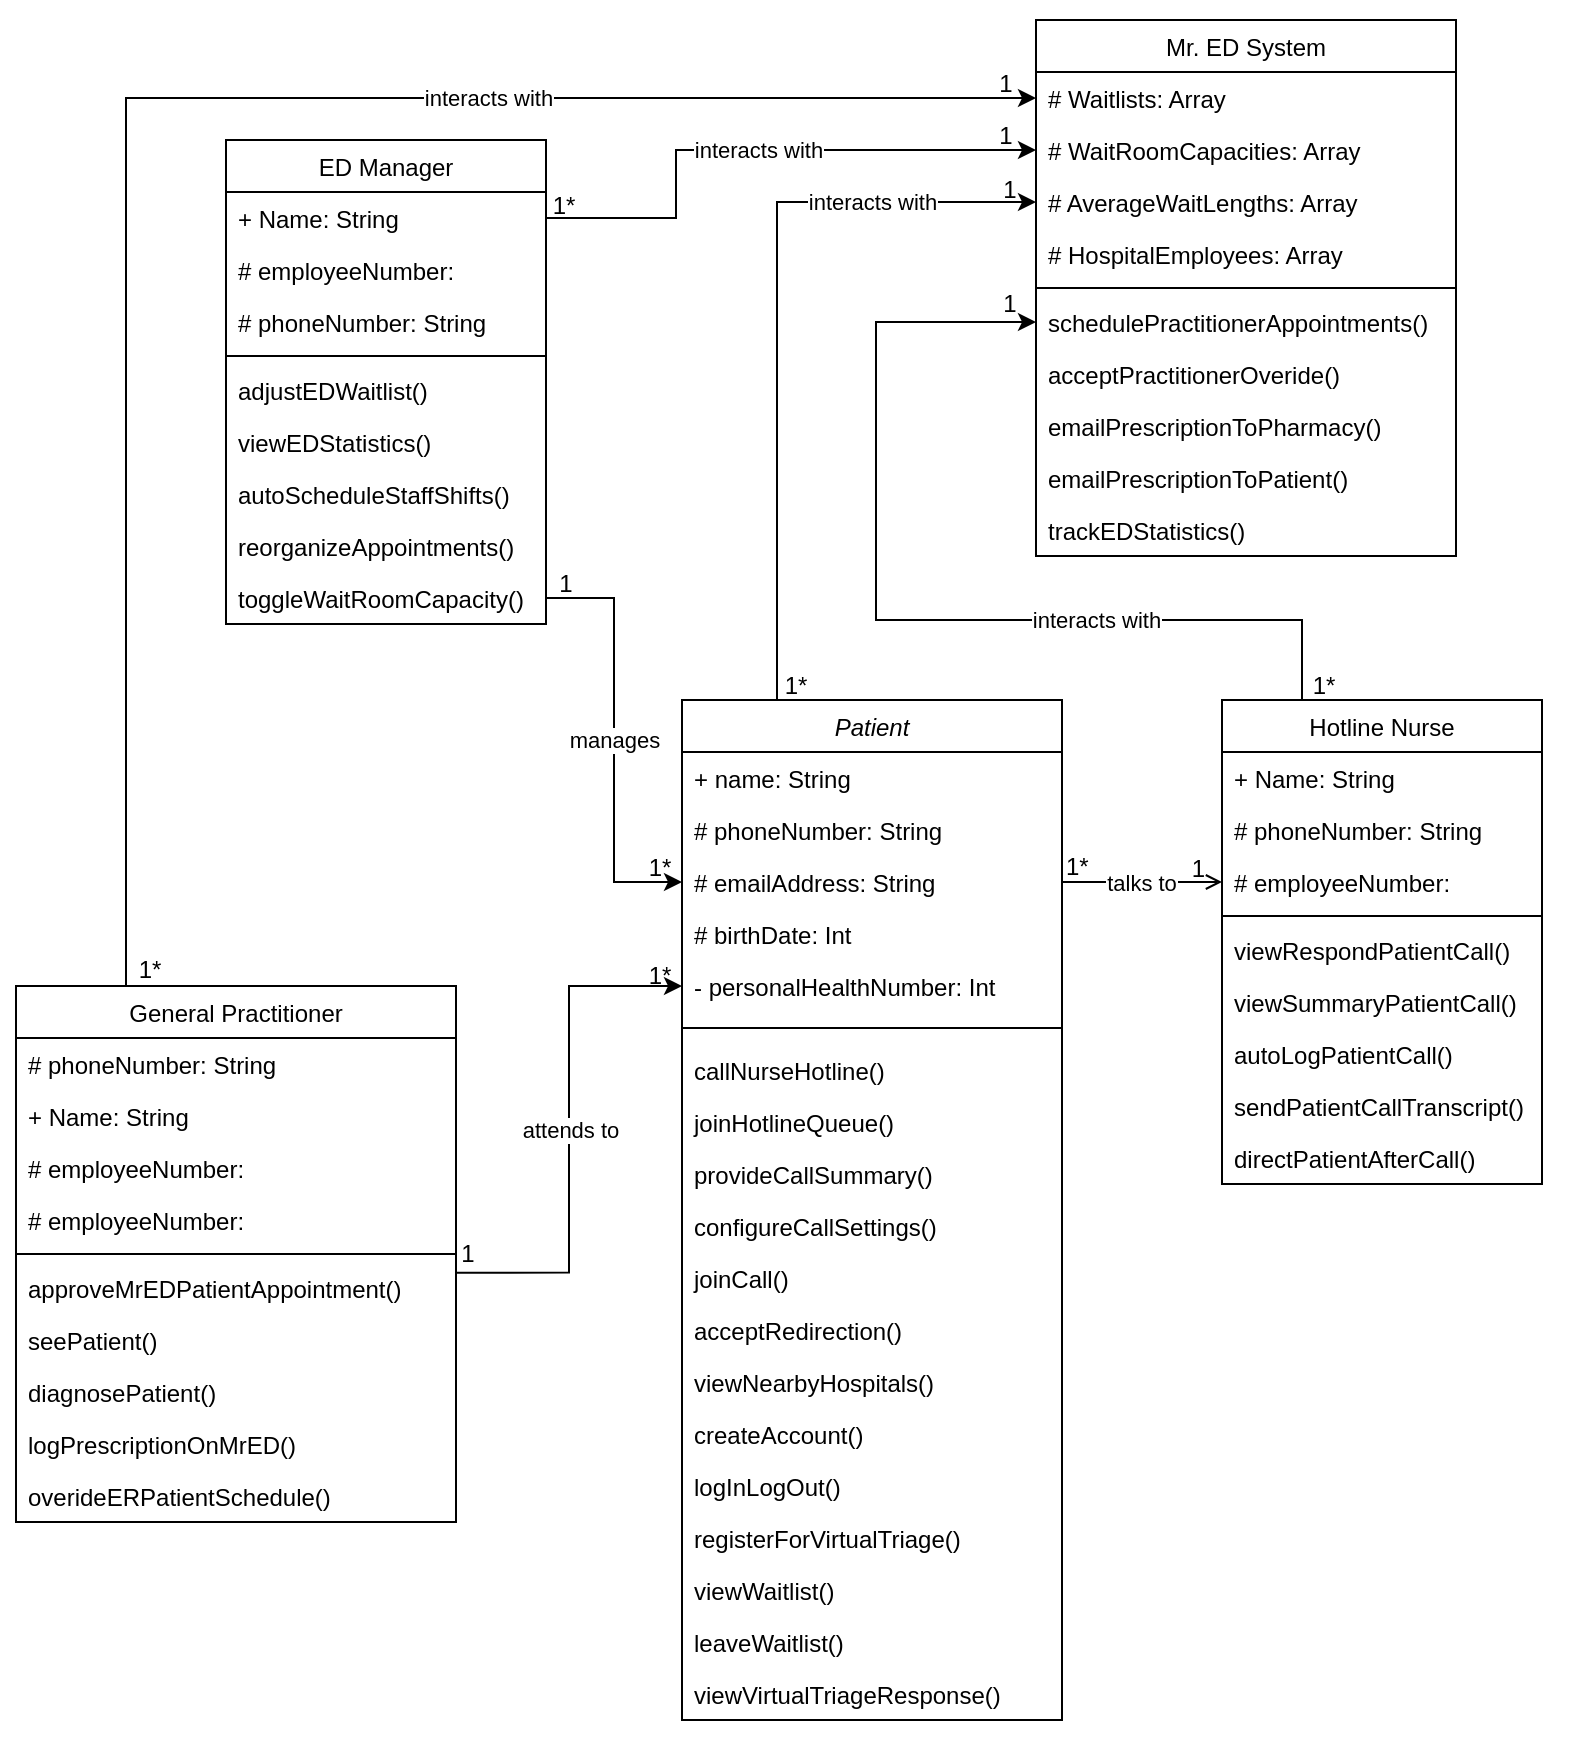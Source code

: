 <mxfile version="24.7.17">
  <diagram id="C5RBs43oDa-KdzZeNtuy" name="Page-1">
    <mxGraphModel dx="1194" dy="766" grid="1" gridSize="10" guides="1" tooltips="1" connect="1" arrows="1" fold="1" page="1" pageScale="1" pageWidth="827" pageHeight="1169" background="#ffffff" math="0" shadow="0">
      <root>
        <mxCell id="WIyWlLk6GJQsqaUBKTNV-0" />
        <mxCell id="WIyWlLk6GJQsqaUBKTNV-1" parent="WIyWlLk6GJQsqaUBKTNV-0" />
        <mxCell id="zkfFHV4jXpPFQw0GAbJ--26" value="talks to" style="endArrow=open;shadow=0;strokeWidth=1;rounded=0;curved=0;endFill=1;edgeStyle=elbowEdgeStyle;elbow=vertical;entryX=0;entryY=0.5;entryDx=0;entryDy=0;exitX=1;exitY=0.5;exitDx=0;exitDy=0;" parent="WIyWlLk6GJQsqaUBKTNV-1" source="zkfFHV4jXpPFQw0GAbJ--3" target="zkfFHV4jXpPFQw0GAbJ--20" edge="1">
          <mxGeometry x="-0.002" relative="1" as="geometry">
            <mxPoint x="450" y="380.151" as="sourcePoint" />
            <mxPoint x="530" y="380" as="targetPoint" />
            <mxPoint as="offset" />
          </mxGeometry>
        </mxCell>
        <mxCell id="zkfFHV4jXpPFQw0GAbJ--27" value="1*" style="resizable=0;align=left;verticalAlign=bottom;labelBackgroundColor=none;fontSize=12;" parent="zkfFHV4jXpPFQw0GAbJ--26" connectable="0" vertex="1">
          <mxGeometry x="-1" relative="1" as="geometry">
            <mxPoint y="1" as="offset" />
          </mxGeometry>
        </mxCell>
        <mxCell id="zkfFHV4jXpPFQw0GAbJ--28" value="1" style="resizable=0;align=right;verticalAlign=bottom;labelBackgroundColor=none;fontSize=12;" parent="zkfFHV4jXpPFQw0GAbJ--26" connectable="0" vertex="1">
          <mxGeometry x="1" relative="1" as="geometry">
            <mxPoint x="-7" y="2" as="offset" />
          </mxGeometry>
        </mxCell>
        <mxCell id="yhLwDngZFzW4GkKBRwZi-78" value="interacts with" style="edgeStyle=orthogonalEdgeStyle;rounded=0;orthogonalLoop=1;jettySize=auto;html=1;exitX=0.25;exitY=0;exitDx=0;exitDy=0;entryX=0;entryY=0.5;entryDx=0;entryDy=0;" parent="WIyWlLk6GJQsqaUBKTNV-1" source="zkfFHV4jXpPFQw0GAbJ--0" target="yhLwDngZFzW4GkKBRwZi-58" edge="1">
          <mxGeometry x="0.565" relative="1" as="geometry">
            <mxPoint as="offset" />
          </mxGeometry>
        </mxCell>
        <mxCell id="zkfFHV4jXpPFQw0GAbJ--0" value="Patient" style="swimlane;fontStyle=2;align=center;verticalAlign=top;childLayout=stackLayout;horizontal=1;startSize=26;horizontalStack=0;resizeParent=1;resizeLast=0;collapsible=1;marginBottom=0;rounded=0;shadow=0;strokeWidth=1;" parent="WIyWlLk6GJQsqaUBKTNV-1" vertex="1">
          <mxGeometry x="373" y="350" width="190" height="510" as="geometry">
            <mxRectangle x="30" y="30" width="160" height="26" as="alternateBounds" />
          </mxGeometry>
        </mxCell>
        <mxCell id="zkfFHV4jXpPFQw0GAbJ--1" value="+ name: String" style="text;align=left;verticalAlign=top;spacingLeft=4;spacingRight=4;overflow=hidden;rotatable=0;points=[[0,0.5],[1,0.5]];portConstraint=eastwest;" parent="zkfFHV4jXpPFQw0GAbJ--0" vertex="1">
          <mxGeometry y="26" width="190" height="26" as="geometry" />
        </mxCell>
        <mxCell id="zkfFHV4jXpPFQw0GAbJ--2" value="# phoneNumber: String" style="text;align=left;verticalAlign=top;spacingLeft=4;spacingRight=4;overflow=hidden;rotatable=0;points=[[0,0.5],[1,0.5]];portConstraint=eastwest;rounded=0;shadow=0;html=0;" parent="zkfFHV4jXpPFQw0GAbJ--0" vertex="1">
          <mxGeometry y="52" width="190" height="26" as="geometry" />
        </mxCell>
        <mxCell id="zkfFHV4jXpPFQw0GAbJ--3" value="# emailAddress: String" style="text;align=left;verticalAlign=top;spacingLeft=4;spacingRight=4;overflow=hidden;rotatable=0;points=[[0,0.5],[1,0.5]];portConstraint=eastwest;rounded=0;shadow=0;html=0;" parent="zkfFHV4jXpPFQw0GAbJ--0" vertex="1">
          <mxGeometry y="78" width="190" height="26" as="geometry" />
        </mxCell>
        <mxCell id="yhLwDngZFzW4GkKBRwZi-11" value="# birthDate: Int" style="text;align=left;verticalAlign=top;spacingLeft=4;spacingRight=4;overflow=hidden;rotatable=0;points=[[0,0.5],[1,0.5]];portConstraint=eastwest;" parent="zkfFHV4jXpPFQw0GAbJ--0" vertex="1">
          <mxGeometry y="104" width="190" height="26" as="geometry" />
        </mxCell>
        <mxCell id="zkfFHV4jXpPFQw0GAbJ--5" value="- personalHealthNumber: Int" style="text;align=left;verticalAlign=top;spacingLeft=4;spacingRight=4;overflow=hidden;rotatable=0;points=[[0,0.5],[1,0.5]];portConstraint=eastwest;" parent="zkfFHV4jXpPFQw0GAbJ--0" vertex="1">
          <mxGeometry y="130" width="190" height="26" as="geometry" />
        </mxCell>
        <mxCell id="zkfFHV4jXpPFQw0GAbJ--4" value="" style="line;html=1;strokeWidth=1;align=left;verticalAlign=middle;spacingTop=-1;spacingLeft=3;spacingRight=3;rotatable=0;labelPosition=right;points=[];portConstraint=eastwest;" parent="zkfFHV4jXpPFQw0GAbJ--0" vertex="1">
          <mxGeometry y="156" width="190" height="16" as="geometry" />
        </mxCell>
        <mxCell id="yhLwDngZFzW4GkKBRwZi-13" value="callNurseHotline()" style="text;align=left;verticalAlign=top;spacingLeft=4;spacingRight=4;overflow=hidden;rotatable=0;points=[[0,0.5],[1,0.5]];portConstraint=eastwest;" parent="zkfFHV4jXpPFQw0GAbJ--0" vertex="1">
          <mxGeometry y="172" width="190" height="26" as="geometry" />
        </mxCell>
        <mxCell id="yhLwDngZFzW4GkKBRwZi-12" value="joinHotlineQueue()&#xa;" style="text;align=left;verticalAlign=top;spacingLeft=4;spacingRight=4;overflow=hidden;rotatable=0;points=[[0,0.5],[1,0.5]];portConstraint=eastwest;" parent="zkfFHV4jXpPFQw0GAbJ--0" vertex="1">
          <mxGeometry y="198" width="190" height="26" as="geometry" />
        </mxCell>
        <mxCell id="yhLwDngZFzW4GkKBRwZi-14" value="provideCallSummary()&#xa;" style="text;align=left;verticalAlign=top;spacingLeft=4;spacingRight=4;overflow=hidden;rotatable=0;points=[[0,0.5],[1,0.5]];portConstraint=eastwest;" parent="zkfFHV4jXpPFQw0GAbJ--0" vertex="1">
          <mxGeometry y="224" width="190" height="26" as="geometry" />
        </mxCell>
        <mxCell id="yhLwDngZFzW4GkKBRwZi-15" value="configureCallSettings()&#xa;" style="text;align=left;verticalAlign=top;spacingLeft=4;spacingRight=4;overflow=hidden;rotatable=0;points=[[0,0.5],[1,0.5]];portConstraint=eastwest;" parent="zkfFHV4jXpPFQw0GAbJ--0" vertex="1">
          <mxGeometry y="250" width="190" height="26" as="geometry" />
        </mxCell>
        <mxCell id="yhLwDngZFzW4GkKBRwZi-17" value="joinCall()&#xa;" style="text;align=left;verticalAlign=top;spacingLeft=4;spacingRight=4;overflow=hidden;rotatable=0;points=[[0,0.5],[1,0.5]];portConstraint=eastwest;" parent="zkfFHV4jXpPFQw0GAbJ--0" vertex="1">
          <mxGeometry y="276" width="190" height="26" as="geometry" />
        </mxCell>
        <mxCell id="yhLwDngZFzW4GkKBRwZi-59" value="acceptRedirection()&#xa;" style="text;align=left;verticalAlign=top;spacingLeft=4;spacingRight=4;overflow=hidden;rotatable=0;points=[[0,0.5],[1,0.5]];portConstraint=eastwest;" parent="zkfFHV4jXpPFQw0GAbJ--0" vertex="1">
          <mxGeometry y="302" width="190" height="26" as="geometry" />
        </mxCell>
        <mxCell id="yhLwDngZFzW4GkKBRwZi-16" value="viewNearbyHospitals()&#xa;" style="text;align=left;verticalAlign=top;spacingLeft=4;spacingRight=4;overflow=hidden;rotatable=0;points=[[0,0.5],[1,0.5]];portConstraint=eastwest;" parent="zkfFHV4jXpPFQw0GAbJ--0" vertex="1">
          <mxGeometry y="328" width="190" height="26" as="geometry" />
        </mxCell>
        <mxCell id="yhLwDngZFzW4GkKBRwZi-60" value="createAccount()&#xa;" style="text;align=left;verticalAlign=top;spacingLeft=4;spacingRight=4;overflow=hidden;rotatable=0;points=[[0,0.5],[1,0.5]];portConstraint=eastwest;" parent="zkfFHV4jXpPFQw0GAbJ--0" vertex="1">
          <mxGeometry y="354" width="190" height="26" as="geometry" />
        </mxCell>
        <mxCell id="yhLwDngZFzW4GkKBRwZi-62" value="logInLogOut()&#xa;" style="text;align=left;verticalAlign=top;spacingLeft=4;spacingRight=4;overflow=hidden;rotatable=0;points=[[0,0.5],[1,0.5]];portConstraint=eastwest;" parent="zkfFHV4jXpPFQw0GAbJ--0" vertex="1">
          <mxGeometry y="380" width="190" height="26" as="geometry" />
        </mxCell>
        <mxCell id="yhLwDngZFzW4GkKBRwZi-63" value="registerForVirtualTriage()&#xa;" style="text;align=left;verticalAlign=top;spacingLeft=4;spacingRight=4;overflow=hidden;rotatable=0;points=[[0,0.5],[1,0.5]];portConstraint=eastwest;" parent="zkfFHV4jXpPFQw0GAbJ--0" vertex="1">
          <mxGeometry y="406" width="190" height="26" as="geometry" />
        </mxCell>
        <mxCell id="yhLwDngZFzW4GkKBRwZi-61" value="viewWaitlist()&#xa;" style="text;align=left;verticalAlign=top;spacingLeft=4;spacingRight=4;overflow=hidden;rotatable=0;points=[[0,0.5],[1,0.5]];portConstraint=eastwest;" parent="zkfFHV4jXpPFQw0GAbJ--0" vertex="1">
          <mxGeometry y="432" width="190" height="26" as="geometry" />
        </mxCell>
        <mxCell id="yhLwDngZFzW4GkKBRwZi-65" value="leaveWaitlist()&#xa;" style="text;align=left;verticalAlign=top;spacingLeft=4;spacingRight=4;overflow=hidden;rotatable=0;points=[[0,0.5],[1,0.5]];portConstraint=eastwest;" parent="zkfFHV4jXpPFQw0GAbJ--0" vertex="1">
          <mxGeometry y="458" width="190" height="26" as="geometry" />
        </mxCell>
        <mxCell id="yhLwDngZFzW4GkKBRwZi-64" value="viewVirtualTriageResponse()&#xa;" style="text;align=left;verticalAlign=top;spacingLeft=4;spacingRight=4;overflow=hidden;rotatable=0;points=[[0,0.5],[1,0.5]];portConstraint=eastwest;" parent="zkfFHV4jXpPFQw0GAbJ--0" vertex="1">
          <mxGeometry y="484" width="190" height="26" as="geometry" />
        </mxCell>
        <mxCell id="zkfFHV4jXpPFQw0GAbJ--6" value="ED Manager" style="swimlane;fontStyle=0;align=center;verticalAlign=top;childLayout=stackLayout;horizontal=1;startSize=26;horizontalStack=0;resizeParent=1;resizeLast=0;collapsible=1;marginBottom=0;rounded=0;shadow=0;strokeWidth=1;" parent="WIyWlLk6GJQsqaUBKTNV-1" vertex="1">
          <mxGeometry x="145" y="70" width="160" height="242" as="geometry">
            <mxRectangle x="130" y="380" width="160" height="26" as="alternateBounds" />
          </mxGeometry>
        </mxCell>
        <mxCell id="yhLwDngZFzW4GkKBRwZi-48" value="+ Name: String" style="text;align=left;verticalAlign=top;spacingLeft=4;spacingRight=4;overflow=hidden;rotatable=0;points=[[0,0.5],[1,0.5]];portConstraint=eastwest;" parent="zkfFHV4jXpPFQw0GAbJ--6" vertex="1">
          <mxGeometry y="26" width="160" height="26" as="geometry" />
        </mxCell>
        <mxCell id="yhLwDngZFzW4GkKBRwZi-50" value="# employeeNumber: " style="text;align=left;verticalAlign=top;spacingLeft=4;spacingRight=4;overflow=hidden;rotatable=0;points=[[0,0.5],[1,0.5]];portConstraint=eastwest;rounded=0;shadow=0;html=0;" parent="zkfFHV4jXpPFQw0GAbJ--6" vertex="1">
          <mxGeometry y="52" width="160" height="26" as="geometry" />
        </mxCell>
        <mxCell id="yhLwDngZFzW4GkKBRwZi-49" value="# phoneNumber: String" style="text;align=left;verticalAlign=top;spacingLeft=4;spacingRight=4;overflow=hidden;rotatable=0;points=[[0,0.5],[1,0.5]];portConstraint=eastwest;rounded=0;shadow=0;html=0;" parent="zkfFHV4jXpPFQw0GAbJ--6" vertex="1">
          <mxGeometry y="78" width="160" height="26" as="geometry" />
        </mxCell>
        <mxCell id="zkfFHV4jXpPFQw0GAbJ--9" value="" style="line;html=1;strokeWidth=1;align=left;verticalAlign=middle;spacingTop=-1;spacingLeft=3;spacingRight=3;rotatable=0;labelPosition=right;points=[];portConstraint=eastwest;" parent="zkfFHV4jXpPFQw0GAbJ--6" vertex="1">
          <mxGeometry y="104" width="160" height="8" as="geometry" />
        </mxCell>
        <mxCell id="zkfFHV4jXpPFQw0GAbJ--11" value="adjustEDWaitlist()&#xa;" style="text;align=left;verticalAlign=top;spacingLeft=4;spacingRight=4;overflow=hidden;rotatable=0;points=[[0,0.5],[1,0.5]];portConstraint=eastwest;" parent="zkfFHV4jXpPFQw0GAbJ--6" vertex="1">
          <mxGeometry y="112" width="160" height="26" as="geometry" />
        </mxCell>
        <mxCell id="yhLwDngZFzW4GkKBRwZi-51" value="viewEDStatistics()&#xa;" style="text;align=left;verticalAlign=top;spacingLeft=4;spacingRight=4;overflow=hidden;rotatable=0;points=[[0,0.5],[1,0.5]];portConstraint=eastwest;" parent="zkfFHV4jXpPFQw0GAbJ--6" vertex="1">
          <mxGeometry y="138" width="160" height="26" as="geometry" />
        </mxCell>
        <mxCell id="yhLwDngZFzW4GkKBRwZi-54" value="autoScheduleStaffShifts()&#xa;" style="text;align=left;verticalAlign=top;spacingLeft=4;spacingRight=4;overflow=hidden;rotatable=0;points=[[0,0.5],[1,0.5]];portConstraint=eastwest;" parent="zkfFHV4jXpPFQw0GAbJ--6" vertex="1">
          <mxGeometry y="164" width="160" height="26" as="geometry" />
        </mxCell>
        <mxCell id="yhLwDngZFzW4GkKBRwZi-55" value="reorganizeAppointments()" style="text;align=left;verticalAlign=top;spacingLeft=4;spacingRight=4;overflow=hidden;rotatable=0;points=[[0,0.5],[1,0.5]];portConstraint=eastwest;" parent="zkfFHV4jXpPFQw0GAbJ--6" vertex="1">
          <mxGeometry y="190" width="160" height="26" as="geometry" />
        </mxCell>
        <mxCell id="yhLwDngZFzW4GkKBRwZi-56" value="toggleWaitRoomCapacity()" style="text;align=left;verticalAlign=top;spacingLeft=4;spacingRight=4;overflow=hidden;rotatable=0;points=[[0,0.5],[1,0.5]];portConstraint=eastwest;" parent="zkfFHV4jXpPFQw0GAbJ--6" vertex="1">
          <mxGeometry y="216" width="160" height="26" as="geometry" />
        </mxCell>
        <mxCell id="yhLwDngZFzW4GkKBRwZi-87" value="interacts with" style="edgeStyle=orthogonalEdgeStyle;rounded=0;orthogonalLoop=1;jettySize=auto;html=1;exitX=0.25;exitY=0;exitDx=0;exitDy=0;entryX=0;entryY=0.5;entryDx=0;entryDy=0;" parent="WIyWlLk6GJQsqaUBKTNV-1" source="zkfFHV4jXpPFQw0GAbJ--17" target="yhLwDngZFzW4GkKBRwZi-40" edge="1">
          <mxGeometry x="-0.407" relative="1" as="geometry">
            <Array as="points">
              <mxPoint x="683" y="310" />
              <mxPoint x="470" y="310" />
              <mxPoint x="470" y="161" />
            </Array>
            <mxPoint as="offset" />
          </mxGeometry>
        </mxCell>
        <mxCell id="zkfFHV4jXpPFQw0GAbJ--17" value="Hotline Nurse" style="swimlane;fontStyle=0;align=center;verticalAlign=top;childLayout=stackLayout;horizontal=1;startSize=26;horizontalStack=0;resizeParent=1;resizeLast=0;collapsible=1;marginBottom=0;rounded=0;shadow=0;strokeWidth=1;" parent="WIyWlLk6GJQsqaUBKTNV-1" vertex="1">
          <mxGeometry x="643" y="350" width="160" height="242" as="geometry">
            <mxRectangle x="550" y="140" width="160" height="26" as="alternateBounds" />
          </mxGeometry>
        </mxCell>
        <mxCell id="zkfFHV4jXpPFQw0GAbJ--18" value="+ Name: String" style="text;align=left;verticalAlign=top;spacingLeft=4;spacingRight=4;overflow=hidden;rotatable=0;points=[[0,0.5],[1,0.5]];portConstraint=eastwest;" parent="zkfFHV4jXpPFQw0GAbJ--17" vertex="1">
          <mxGeometry y="26" width="160" height="26" as="geometry" />
        </mxCell>
        <mxCell id="zkfFHV4jXpPFQw0GAbJ--19" value="# phoneNumber: String" style="text;align=left;verticalAlign=top;spacingLeft=4;spacingRight=4;overflow=hidden;rotatable=0;points=[[0,0.5],[1,0.5]];portConstraint=eastwest;rounded=0;shadow=0;html=0;" parent="zkfFHV4jXpPFQw0GAbJ--17" vertex="1">
          <mxGeometry y="52" width="160" height="26" as="geometry" />
        </mxCell>
        <mxCell id="zkfFHV4jXpPFQw0GAbJ--20" value="# employeeNumber: " style="text;align=left;verticalAlign=top;spacingLeft=4;spacingRight=4;overflow=hidden;rotatable=0;points=[[0,0.5],[1,0.5]];portConstraint=eastwest;rounded=0;shadow=0;html=0;" parent="zkfFHV4jXpPFQw0GAbJ--17" vertex="1">
          <mxGeometry y="78" width="160" height="26" as="geometry" />
        </mxCell>
        <mxCell id="zkfFHV4jXpPFQw0GAbJ--23" value="" style="line;html=1;strokeWidth=1;align=left;verticalAlign=middle;spacingTop=-1;spacingLeft=3;spacingRight=3;rotatable=0;labelPosition=right;points=[];portConstraint=eastwest;" parent="zkfFHV4jXpPFQw0GAbJ--17" vertex="1">
          <mxGeometry y="104" width="160" height="8" as="geometry" />
        </mxCell>
        <mxCell id="zkfFHV4jXpPFQw0GAbJ--24" value="viewRespondPatientCall()" style="text;align=left;verticalAlign=top;spacingLeft=4;spacingRight=4;overflow=hidden;rotatable=0;points=[[0,0.5],[1,0.5]];portConstraint=eastwest;" parent="zkfFHV4jXpPFQw0GAbJ--17" vertex="1">
          <mxGeometry y="112" width="160" height="26" as="geometry" />
        </mxCell>
        <mxCell id="zkfFHV4jXpPFQw0GAbJ--25" value="viewSummaryPatientCall()" style="text;align=left;verticalAlign=top;spacingLeft=4;spacingRight=4;overflow=hidden;rotatable=0;points=[[0,0.5],[1,0.5]];portConstraint=eastwest;" parent="zkfFHV4jXpPFQw0GAbJ--17" vertex="1">
          <mxGeometry y="138" width="160" height="26" as="geometry" />
        </mxCell>
        <mxCell id="yhLwDngZFzW4GkKBRwZi-18" value="autoLogPatientCall()" style="text;align=left;verticalAlign=top;spacingLeft=4;spacingRight=4;overflow=hidden;rotatable=0;points=[[0,0.5],[1,0.5]];portConstraint=eastwest;" parent="zkfFHV4jXpPFQw0GAbJ--17" vertex="1">
          <mxGeometry y="164" width="160" height="26" as="geometry" />
        </mxCell>
        <mxCell id="yhLwDngZFzW4GkKBRwZi-19" value="sendPatientCallTranscript()" style="text;align=left;verticalAlign=top;spacingLeft=4;spacingRight=4;overflow=hidden;rotatable=0;points=[[0,0.5],[1,0.5]];portConstraint=eastwest;" parent="zkfFHV4jXpPFQw0GAbJ--17" vertex="1">
          <mxGeometry y="190" width="160" height="26" as="geometry" />
        </mxCell>
        <mxCell id="yhLwDngZFzW4GkKBRwZi-20" value="directPatientAfterCall()" style="text;align=left;verticalAlign=top;spacingLeft=4;spacingRight=4;overflow=hidden;rotatable=0;points=[[0,0.5],[1,0.5]];portConstraint=eastwest;" parent="zkfFHV4jXpPFQw0GAbJ--17" vertex="1">
          <mxGeometry y="216" width="160" height="26" as="geometry" />
        </mxCell>
        <mxCell id="yhLwDngZFzW4GkKBRwZi-66" value="interacts with" style="edgeStyle=orthogonalEdgeStyle;rounded=0;orthogonalLoop=1;jettySize=auto;html=1;exitX=0.25;exitY=0;exitDx=0;exitDy=0;entryX=0;entryY=0.5;entryDx=0;entryDy=0;" parent="WIyWlLk6GJQsqaUBKTNV-1" source="yhLwDngZFzW4GkKBRwZi-0" target="yhLwDngZFzW4GkKBRwZi-32" edge="1">
          <mxGeometry x="0.389" relative="1" as="geometry">
            <mxPoint x="150" y="222" as="sourcePoint" />
            <mxPoint as="offset" />
          </mxGeometry>
        </mxCell>
        <mxCell id="yhLwDngZFzW4GkKBRwZi-0" value="General Practitioner" style="swimlane;fontStyle=0;align=center;verticalAlign=top;childLayout=stackLayout;horizontal=1;startSize=26;horizontalStack=0;resizeParent=1;resizeLast=0;collapsible=1;marginBottom=0;rounded=0;shadow=0;strokeWidth=1;" parent="WIyWlLk6GJQsqaUBKTNV-1" vertex="1">
          <mxGeometry x="40" y="493" width="220" height="268" as="geometry">
            <mxRectangle x="550" y="140" width="160" height="26" as="alternateBounds" />
          </mxGeometry>
        </mxCell>
        <mxCell id="yhLwDngZFzW4GkKBRwZi-25" value="# phoneNumber: String" style="text;align=left;verticalAlign=top;spacingLeft=4;spacingRight=4;overflow=hidden;rotatable=0;points=[[0,0.5],[1,0.5]];portConstraint=eastwest;rounded=0;shadow=0;html=0;" parent="yhLwDngZFzW4GkKBRwZi-0" vertex="1">
          <mxGeometry y="26" width="220" height="26" as="geometry" />
        </mxCell>
        <mxCell id="yhLwDngZFzW4GkKBRwZi-24" value="+ Name: String" style="text;align=left;verticalAlign=top;spacingLeft=4;spacingRight=4;overflow=hidden;rotatable=0;points=[[0,0.5],[1,0.5]];portConstraint=eastwest;" parent="yhLwDngZFzW4GkKBRwZi-0" vertex="1">
          <mxGeometry y="52" width="220" height="26" as="geometry" />
        </mxCell>
        <mxCell id="yhLwDngZFzW4GkKBRwZi-44" value="# employeeNumber: " style="text;align=left;verticalAlign=top;spacingLeft=4;spacingRight=4;overflow=hidden;rotatable=0;points=[[0,0.5],[1,0.5]];portConstraint=eastwest;rounded=0;shadow=0;html=0;" parent="yhLwDngZFzW4GkKBRwZi-0" vertex="1">
          <mxGeometry y="78" width="220" height="26" as="geometry" />
        </mxCell>
        <mxCell id="yhLwDngZFzW4GkKBRwZi-23" value="# employeeNumber: " style="text;align=left;verticalAlign=top;spacingLeft=4;spacingRight=4;overflow=hidden;rotatable=0;points=[[0,0.5],[1,0.5]];portConstraint=eastwest;rounded=0;shadow=0;html=0;" parent="yhLwDngZFzW4GkKBRwZi-0" vertex="1">
          <mxGeometry y="104" width="220" height="26" as="geometry" />
        </mxCell>
        <mxCell id="yhLwDngZFzW4GkKBRwZi-6" value="" style="line;html=1;strokeWidth=1;align=left;verticalAlign=middle;spacingTop=-1;spacingLeft=3;spacingRight=3;rotatable=0;labelPosition=right;points=[];portConstraint=eastwest;" parent="yhLwDngZFzW4GkKBRwZi-0" vertex="1">
          <mxGeometry y="130" width="220" height="8" as="geometry" />
        </mxCell>
        <mxCell id="yhLwDngZFzW4GkKBRwZi-8" value="approveMrEDPatientAppointment()" style="text;align=left;verticalAlign=top;spacingLeft=4;spacingRight=4;overflow=hidden;rotatable=0;points=[[0,0.5],[1,0.5]];portConstraint=eastwest;" parent="yhLwDngZFzW4GkKBRwZi-0" vertex="1">
          <mxGeometry y="138" width="220" height="26" as="geometry" />
        </mxCell>
        <mxCell id="yhLwDngZFzW4GkKBRwZi-26" value="seePatient()" style="text;align=left;verticalAlign=top;spacingLeft=4;spacingRight=4;overflow=hidden;rotatable=0;points=[[0,0.5],[1,0.5]];portConstraint=eastwest;" parent="yhLwDngZFzW4GkKBRwZi-0" vertex="1">
          <mxGeometry y="164" width="220" height="26" as="geometry" />
        </mxCell>
        <mxCell id="yhLwDngZFzW4GkKBRwZi-27" value="diagnosePatient()" style="text;align=left;verticalAlign=top;spacingLeft=4;spacingRight=4;overflow=hidden;rotatable=0;points=[[0,0.5],[1,0.5]];portConstraint=eastwest;" parent="yhLwDngZFzW4GkKBRwZi-0" vertex="1">
          <mxGeometry y="190" width="220" height="26" as="geometry" />
        </mxCell>
        <mxCell id="yhLwDngZFzW4GkKBRwZi-28" value="logPrescriptionOnMrED()" style="text;align=left;verticalAlign=top;spacingLeft=4;spacingRight=4;overflow=hidden;rotatable=0;points=[[0,0.5],[1,0.5]];portConstraint=eastwest;" parent="yhLwDngZFzW4GkKBRwZi-0" vertex="1">
          <mxGeometry y="216" width="220" height="26" as="geometry" />
        </mxCell>
        <mxCell id="yhLwDngZFzW4GkKBRwZi-29" value="overideERPatientSchedule()" style="text;align=left;verticalAlign=top;spacingLeft=4;spacingRight=4;overflow=hidden;rotatable=0;points=[[0,0.5],[1,0.5]];portConstraint=eastwest;" parent="yhLwDngZFzW4GkKBRwZi-0" vertex="1">
          <mxGeometry y="242" width="220" height="26" as="geometry" />
        </mxCell>
        <mxCell id="yhLwDngZFzW4GkKBRwZi-30" value="Mr. ED System" style="swimlane;fontStyle=0;align=center;verticalAlign=top;childLayout=stackLayout;horizontal=1;startSize=26;horizontalStack=0;resizeParent=1;resizeLast=0;collapsible=1;marginBottom=0;rounded=0;shadow=0;strokeWidth=1;" parent="WIyWlLk6GJQsqaUBKTNV-1" vertex="1">
          <mxGeometry x="550" y="10" width="210" height="268" as="geometry">
            <mxRectangle x="550" y="140" width="160" height="26" as="alternateBounds" />
          </mxGeometry>
        </mxCell>
        <mxCell id="yhLwDngZFzW4GkKBRwZi-32" value="# Waitlists: Array " style="text;align=left;verticalAlign=top;spacingLeft=4;spacingRight=4;overflow=hidden;rotatable=0;points=[[0,0.5],[1,0.5]];portConstraint=eastwest;rounded=0;shadow=0;html=0;" parent="yhLwDngZFzW4GkKBRwZi-30" vertex="1">
          <mxGeometry y="26" width="210" height="26" as="geometry" />
        </mxCell>
        <mxCell id="yhLwDngZFzW4GkKBRwZi-57" value="# WaitRoomCapacities: Array " style="text;align=left;verticalAlign=top;spacingLeft=4;spacingRight=4;overflow=hidden;rotatable=0;points=[[0,0.5],[1,0.5]];portConstraint=eastwest;rounded=0;shadow=0;html=0;" parent="yhLwDngZFzW4GkKBRwZi-30" vertex="1">
          <mxGeometry y="52" width="210" height="26" as="geometry" />
        </mxCell>
        <mxCell id="yhLwDngZFzW4GkKBRwZi-58" value="# AverageWaitLengths: Array " style="text;align=left;verticalAlign=top;spacingLeft=4;spacingRight=4;overflow=hidden;rotatable=0;points=[[0,0.5],[1,0.5]];portConstraint=eastwest;rounded=0;shadow=0;html=0;" parent="yhLwDngZFzW4GkKBRwZi-30" vertex="1">
          <mxGeometry y="78" width="210" height="26" as="geometry" />
        </mxCell>
        <mxCell id="yhLwDngZFzW4GkKBRwZi-86" value="# HospitalEmployees: Array " style="text;align=left;verticalAlign=top;spacingLeft=4;spacingRight=4;overflow=hidden;rotatable=0;points=[[0,0.5],[1,0.5]];portConstraint=eastwest;rounded=0;shadow=0;html=0;" parent="yhLwDngZFzW4GkKBRwZi-30" vertex="1">
          <mxGeometry y="104" width="210" height="26" as="geometry" />
        </mxCell>
        <mxCell id="yhLwDngZFzW4GkKBRwZi-34" value="" style="line;html=1;strokeWidth=1;align=left;verticalAlign=middle;spacingTop=-1;spacingLeft=3;spacingRight=3;rotatable=0;labelPosition=right;points=[];portConstraint=eastwest;" parent="yhLwDngZFzW4GkKBRwZi-30" vertex="1">
          <mxGeometry y="130" width="210" height="8" as="geometry" />
        </mxCell>
        <mxCell id="yhLwDngZFzW4GkKBRwZi-40" value="schedulePractitionerAppointments()" style="text;align=left;verticalAlign=top;spacingLeft=4;spacingRight=4;overflow=hidden;rotatable=0;points=[[0,0.5],[1,0.5]];portConstraint=eastwest;" parent="yhLwDngZFzW4GkKBRwZi-30" vertex="1">
          <mxGeometry y="138" width="210" height="26" as="geometry" />
        </mxCell>
        <mxCell id="yhLwDngZFzW4GkKBRwZi-41" value="acceptPractitionerOveride()" style="text;align=left;verticalAlign=top;spacingLeft=4;spacingRight=4;overflow=hidden;rotatable=0;points=[[0,0.5],[1,0.5]];portConstraint=eastwest;" parent="yhLwDngZFzW4GkKBRwZi-30" vertex="1">
          <mxGeometry y="164" width="210" height="26" as="geometry" />
        </mxCell>
        <mxCell id="yhLwDngZFzW4GkKBRwZi-42" value="emailPrescriptionToPharmacy()" style="text;align=left;verticalAlign=top;spacingLeft=4;spacingRight=4;overflow=hidden;rotatable=0;points=[[0,0.5],[1,0.5]];portConstraint=eastwest;" parent="yhLwDngZFzW4GkKBRwZi-30" vertex="1">
          <mxGeometry y="190" width="210" height="26" as="geometry" />
        </mxCell>
        <mxCell id="yhLwDngZFzW4GkKBRwZi-43" value="emailPrescriptionToPatient()" style="text;align=left;verticalAlign=top;spacingLeft=4;spacingRight=4;overflow=hidden;rotatable=0;points=[[0,0.5],[1,0.5]];portConstraint=eastwest;" parent="yhLwDngZFzW4GkKBRwZi-30" vertex="1">
          <mxGeometry y="216" width="210" height="26" as="geometry" />
        </mxCell>
        <mxCell id="yhLwDngZFzW4GkKBRwZi-53" value="trackEDStatistics()&#xa;" style="text;align=left;verticalAlign=top;spacingLeft=4;spacingRight=4;overflow=hidden;rotatable=0;points=[[0,0.5],[1,0.5]];portConstraint=eastwest;" parent="yhLwDngZFzW4GkKBRwZi-30" vertex="1">
          <mxGeometry y="242" width="210" height="26" as="geometry" />
        </mxCell>
        <mxCell id="yhLwDngZFzW4GkKBRwZi-71" value="1*" style="text;strokeColor=none;align=center;fillColor=none;html=1;verticalAlign=middle;whiteSpace=wrap;rounded=0;" parent="WIyWlLk6GJQsqaUBKTNV-1" vertex="1">
          <mxGeometry x="77" y="470" width="60" height="30" as="geometry" />
        </mxCell>
        <mxCell id="yhLwDngZFzW4GkKBRwZi-72" value="1" style="text;strokeColor=none;align=center;fillColor=none;html=1;verticalAlign=middle;whiteSpace=wrap;rounded=0;" parent="WIyWlLk6GJQsqaUBKTNV-1" vertex="1">
          <mxGeometry x="505" y="27" width="60" height="30" as="geometry" />
        </mxCell>
        <mxCell id="yhLwDngZFzW4GkKBRwZi-75" value="attends to" style="edgeStyle=orthogonalEdgeStyle;rounded=0;orthogonalLoop=1;jettySize=auto;html=1;entryX=0;entryY=0.5;entryDx=0;entryDy=0;exitX=0.999;exitY=0.205;exitDx=0;exitDy=0;exitPerimeter=0;" parent="WIyWlLk6GJQsqaUBKTNV-1" source="yhLwDngZFzW4GkKBRwZi-8" target="zkfFHV4jXpPFQw0GAbJ--5" edge="1">
          <mxGeometry relative="1" as="geometry" />
        </mxCell>
        <mxCell id="yhLwDngZFzW4GkKBRwZi-76" value="1" style="text;strokeColor=none;align=center;fillColor=none;html=1;verticalAlign=middle;whiteSpace=wrap;rounded=0;" parent="WIyWlLk6GJQsqaUBKTNV-1" vertex="1">
          <mxGeometry x="236" y="612" width="60" height="30" as="geometry" />
        </mxCell>
        <mxCell id="yhLwDngZFzW4GkKBRwZi-77" value="1*" style="text;strokeColor=none;align=center;fillColor=none;html=1;verticalAlign=middle;whiteSpace=wrap;rounded=0;" parent="WIyWlLk6GJQsqaUBKTNV-1" vertex="1">
          <mxGeometry x="332" y="473" width="60" height="30" as="geometry" />
        </mxCell>
        <mxCell id="yhLwDngZFzW4GkKBRwZi-83" value="1" style="text;strokeColor=none;align=center;fillColor=none;html=1;verticalAlign=middle;whiteSpace=wrap;rounded=0;" parent="WIyWlLk6GJQsqaUBKTNV-1" vertex="1">
          <mxGeometry x="507" y="80" width="60" height="30" as="geometry" />
        </mxCell>
        <mxCell id="yhLwDngZFzW4GkKBRwZi-85" value="1*" style="text;strokeColor=none;align=center;fillColor=none;html=1;verticalAlign=middle;whiteSpace=wrap;rounded=0;" parent="WIyWlLk6GJQsqaUBKTNV-1" vertex="1">
          <mxGeometry x="400" y="328" width="60" height="30" as="geometry" />
        </mxCell>
        <mxCell id="yhLwDngZFzW4GkKBRwZi-90" value="1" style="text;strokeColor=none;align=center;fillColor=none;html=1;verticalAlign=middle;whiteSpace=wrap;rounded=0;" parent="WIyWlLk6GJQsqaUBKTNV-1" vertex="1">
          <mxGeometry x="507" y="137" width="60" height="30" as="geometry" />
        </mxCell>
        <mxCell id="yhLwDngZFzW4GkKBRwZi-91" value="1*" style="text;strokeColor=none;align=center;fillColor=none;html=1;verticalAlign=middle;whiteSpace=wrap;rounded=0;" parent="WIyWlLk6GJQsqaUBKTNV-1" vertex="1">
          <mxGeometry x="664" y="328" width="60" height="30" as="geometry" />
        </mxCell>
        <mxCell id="yhLwDngZFzW4GkKBRwZi-94" value="interacts with" style="edgeStyle=orthogonalEdgeStyle;rounded=0;orthogonalLoop=1;jettySize=auto;html=1;exitX=1;exitY=0.5;exitDx=0;exitDy=0;entryX=0;entryY=0.5;entryDx=0;entryDy=0;" parent="WIyWlLk6GJQsqaUBKTNV-1" source="yhLwDngZFzW4GkKBRwZi-48" target="yhLwDngZFzW4GkKBRwZi-57" edge="1">
          <mxGeometry relative="1" as="geometry">
            <Array as="points">
              <mxPoint x="370" y="109" />
              <mxPoint x="370" y="75" />
            </Array>
          </mxGeometry>
        </mxCell>
        <mxCell id="yhLwDngZFzW4GkKBRwZi-95" value="manages" style="edgeStyle=orthogonalEdgeStyle;rounded=0;orthogonalLoop=1;jettySize=auto;html=1;exitX=1;exitY=0.5;exitDx=0;exitDy=0;entryX=0;entryY=0.5;entryDx=0;entryDy=0;" parent="WIyWlLk6GJQsqaUBKTNV-1" source="yhLwDngZFzW4GkKBRwZi-56" target="zkfFHV4jXpPFQw0GAbJ--3" edge="1">
          <mxGeometry relative="1" as="geometry" />
        </mxCell>
        <mxCell id="yhLwDngZFzW4GkKBRwZi-96" value="1" style="text;strokeColor=none;align=center;fillColor=none;html=1;verticalAlign=middle;whiteSpace=wrap;rounded=0;" parent="WIyWlLk6GJQsqaUBKTNV-1" vertex="1">
          <mxGeometry x="505" y="53" width="60" height="30" as="geometry" />
        </mxCell>
        <mxCell id="yhLwDngZFzW4GkKBRwZi-97" value="1*" style="text;strokeColor=none;align=center;fillColor=none;html=1;verticalAlign=middle;whiteSpace=wrap;rounded=0;" parent="WIyWlLk6GJQsqaUBKTNV-1" vertex="1">
          <mxGeometry x="284" y="88" width="60" height="30" as="geometry" />
        </mxCell>
        <mxCell id="yhLwDngZFzW4GkKBRwZi-99" value="1*" style="text;strokeColor=none;align=center;fillColor=none;html=1;verticalAlign=middle;whiteSpace=wrap;rounded=0;" parent="WIyWlLk6GJQsqaUBKTNV-1" vertex="1">
          <mxGeometry x="332" y="419" width="60" height="30" as="geometry" />
        </mxCell>
        <mxCell id="yhLwDngZFzW4GkKBRwZi-100" value="1" style="text;strokeColor=none;align=center;fillColor=none;html=1;verticalAlign=middle;whiteSpace=wrap;rounded=0;" parent="WIyWlLk6GJQsqaUBKTNV-1" vertex="1">
          <mxGeometry x="285" y="277" width="60" height="30" as="geometry" />
        </mxCell>
        <mxCell id="RBmCdyqVR_5jU8e3-aPP-4" value="" style="rounded=0;whiteSpace=wrap;html=1;strokeColor=none;" parent="WIyWlLk6GJQsqaUBKTNV-1" vertex="1">
          <mxGeometry x="32" y="813" width="120" height="60" as="geometry" />
        </mxCell>
        <mxCell id="RBmCdyqVR_5jU8e3-aPP-5" value="" style="rounded=0;whiteSpace=wrap;html=1;strokeColor=none;" parent="WIyWlLk6GJQsqaUBKTNV-1" vertex="1">
          <mxGeometry x="668" width="152" height="8" as="geometry" />
        </mxCell>
      </root>
    </mxGraphModel>
  </diagram>
</mxfile>
